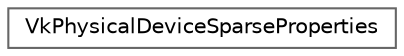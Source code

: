 digraph "类继承关系图"
{
 // LATEX_PDF_SIZE
  bgcolor="transparent";
  edge [fontname=Helvetica,fontsize=10,labelfontname=Helvetica,labelfontsize=10];
  node [fontname=Helvetica,fontsize=10,shape=box,height=0.2,width=0.4];
  rankdir="LR";
  Node0 [id="Node000000",label="VkPhysicalDeviceSparseProperties",height=0.2,width=0.4,color="grey40", fillcolor="white", style="filled",URL="$struct_vk_physical_device_sparse_properties.html",tooltip=" "];
}
